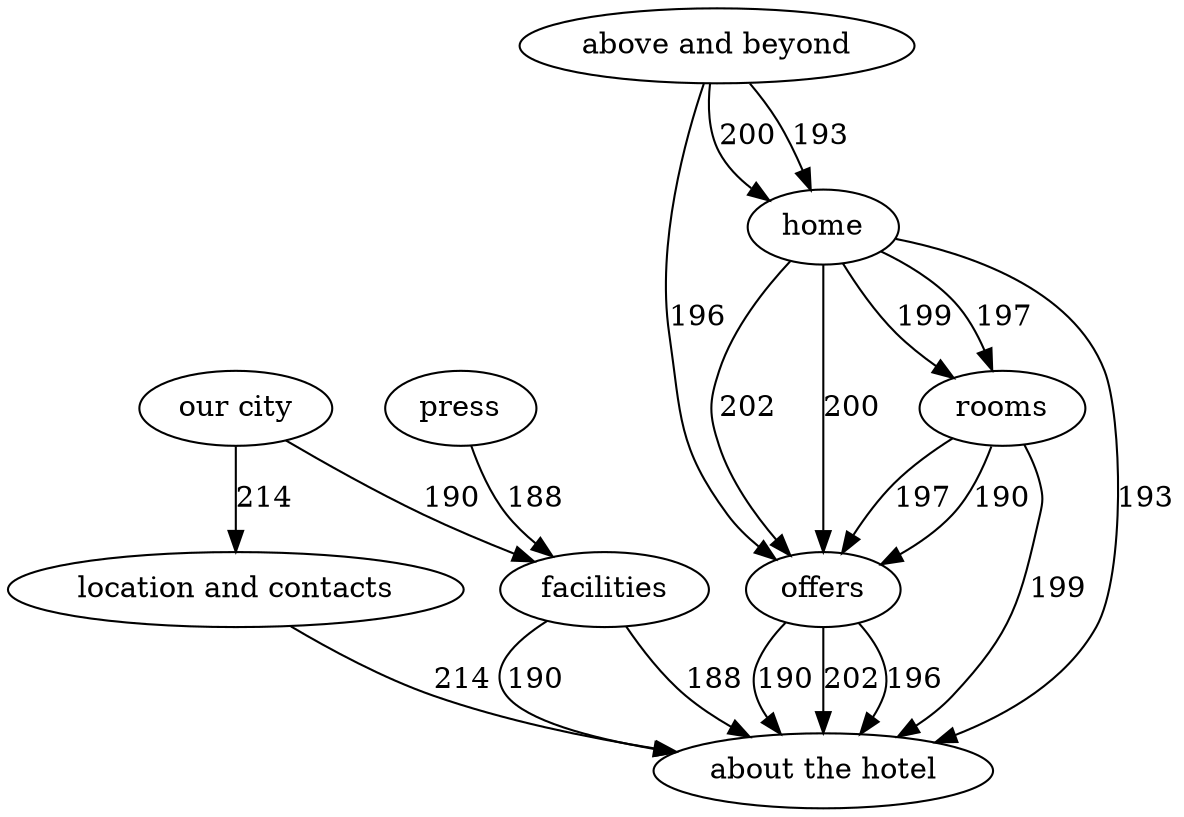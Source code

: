 digraph "" {
layout="dot";
"about the hotel";
"our city";
facilities;
offers;
rooms;
"above and beyond";
press;
home;
"location and contacts";
"our city" -> facilities  [key=0, label=190, weight=190];
"our city" -> "location and contacts"  [key=0, label=214, weight=214];
facilities -> "about the hotel"  [key=0, label=190, weight=190];
facilities -> "about the hotel"  [key=1, label=188, weight=188];
offers -> "about the hotel"  [key=0, label=202, weight=202];
offers -> "about the hotel"  [key=1, label=196, weight=196];
offers -> "about the hotel"  [key=2, label=190, weight=190];
rooms -> offers  [key=0, label=197, weight=197];
rooms -> offers  [key=1, label=190, weight=190];
rooms -> "about the hotel"  [key=0, label=199, weight=199];
"above and beyond" -> home  [key=0, label=200, weight=200];
"above and beyond" -> home  [key=1, label=193, weight=193];
"above and beyond" -> offers  [key=0, label=196, weight=196];
press -> facilities  [key=0, label=188, weight=188];
home -> offers  [key=0, label=202, weight=202];
home -> offers  [key=1, label=200, weight=200];
home -> rooms  [key=0, label=199, weight=199];
home -> rooms  [key=1, label=197, weight=197];
home -> "about the hotel"  [key=0, label=193, weight=193];
"location and contacts" -> "about the hotel"  [key=0, label=214, weight=214];
}